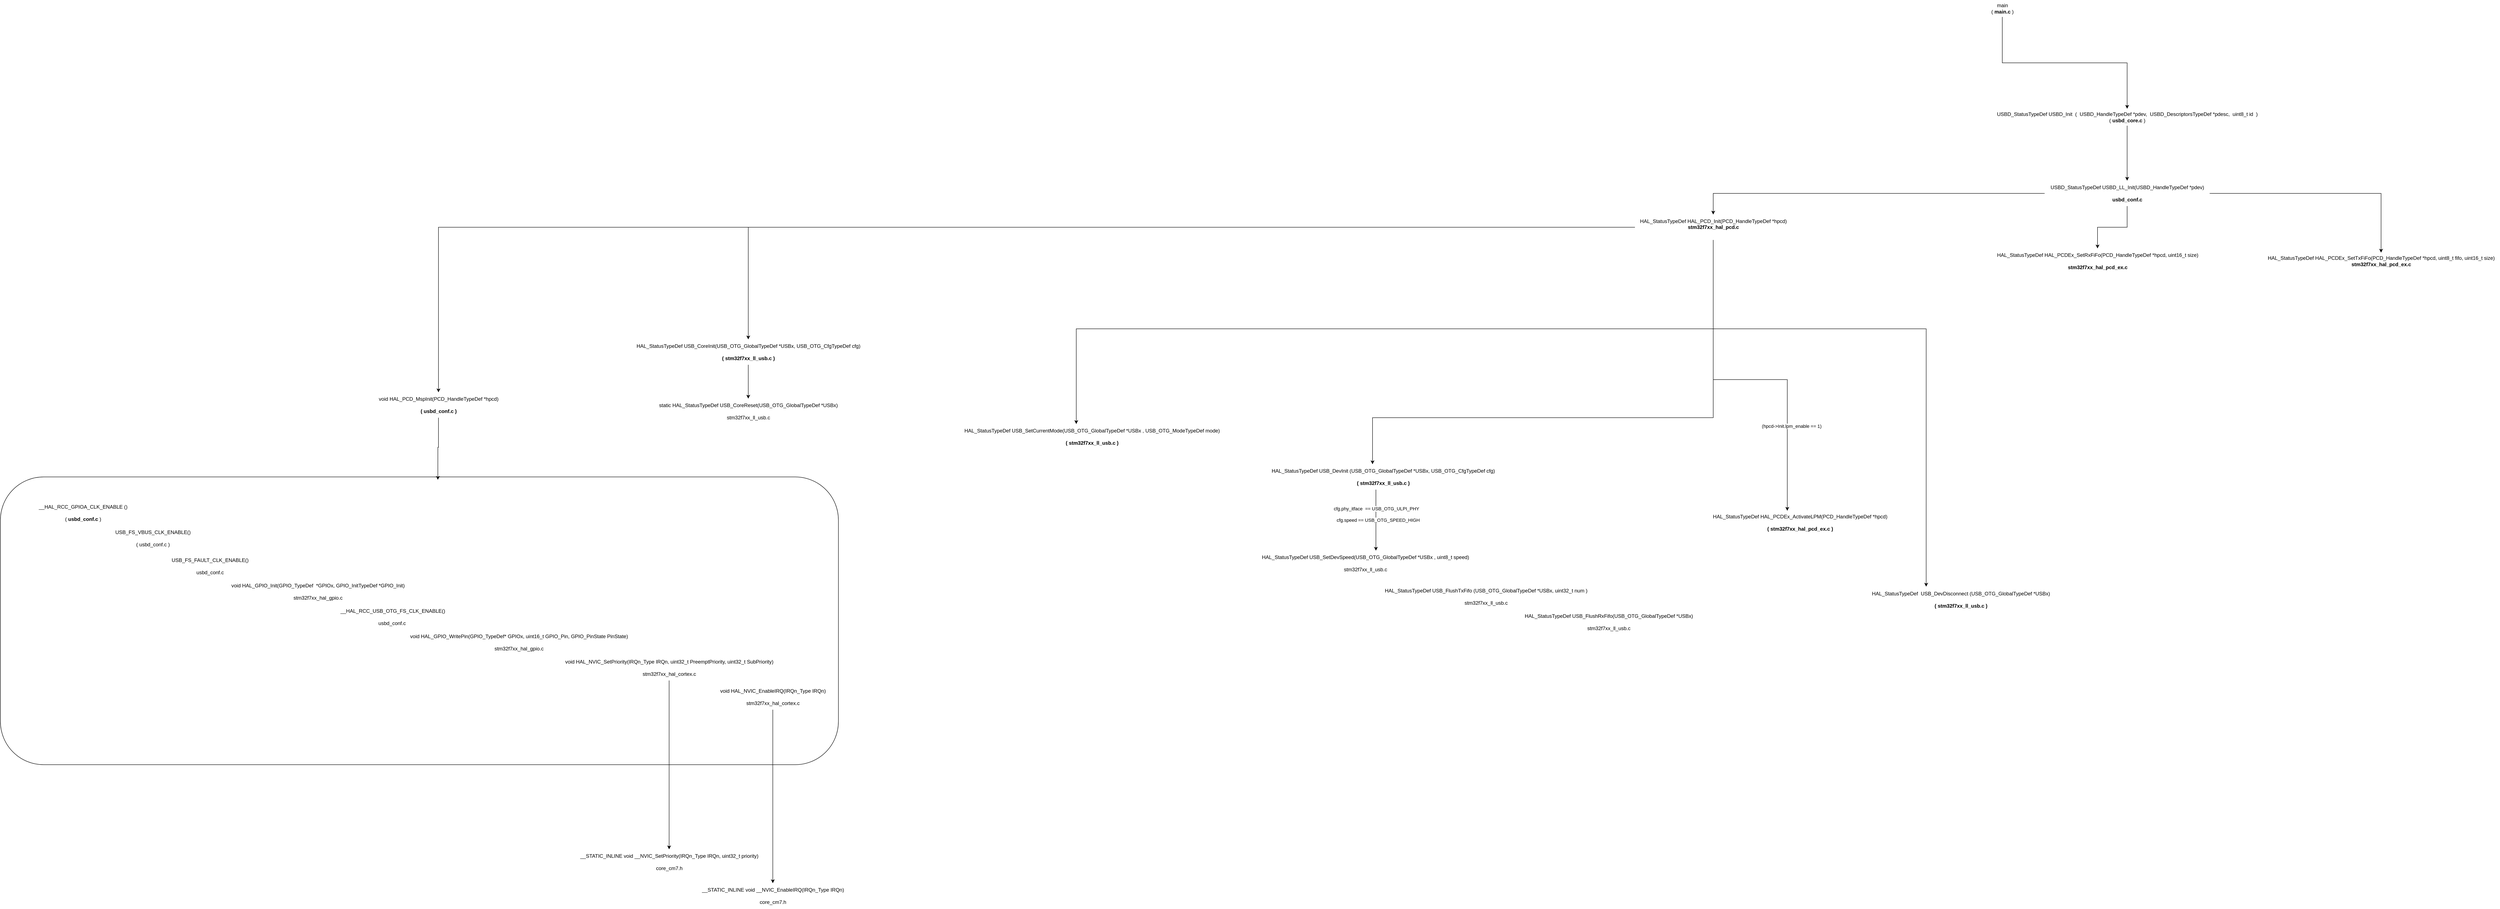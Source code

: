 <mxfile version="27.1.6" pages="2">
  <diagram name="Init Section" id="B-uzobbl4Og3ccgbKgkS">
    <mxGraphModel dx="6999" dy="1281" grid="1" gridSize="10" guides="1" tooltips="1" connect="1" arrows="1" fold="1" page="1" pageScale="1" pageWidth="827" pageHeight="1169" math="0" shadow="0">
      <root>
        <mxCell id="0" />
        <mxCell id="1" parent="0" />
        <mxCell id="60jK4ZE4Ks-oWBBnAJ2H-5" style="edgeStyle=orthogonalEdgeStyle;rounded=0;orthogonalLoop=1;jettySize=auto;html=1;" parent="1" source="60jK4ZE4Ks-oWBBnAJ2H-1" target="60jK4ZE4Ks-oWBBnAJ2H-2" edge="1">
          <mxGeometry relative="1" as="geometry" />
        </mxCell>
        <mxCell id="60jK4ZE4Ks-oWBBnAJ2H-1" value="main&lt;div&gt;( &lt;b&gt;main.c&lt;/b&gt; )&lt;/div&gt;" style="text;html=1;align=center;verticalAlign=middle;resizable=0;points=[];autosize=1;strokeColor=none;fillColor=none;" parent="1" vertex="1">
          <mxGeometry x="70" y="223" width="80" height="40" as="geometry" />
        </mxCell>
        <mxCell id="60jK4ZE4Ks-oWBBnAJ2H-7" style="edgeStyle=orthogonalEdgeStyle;rounded=0;orthogonalLoop=1;jettySize=auto;html=1;" parent="1" source="60jK4ZE4Ks-oWBBnAJ2H-2" target="60jK4ZE4Ks-oWBBnAJ2H-6" edge="1">
          <mxGeometry relative="1" as="geometry" />
        </mxCell>
        <mxCell id="60jK4ZE4Ks-oWBBnAJ2H-2" value="USBD_StatusTypeDef USBD_Init&amp;nbsp; (&amp;nbsp; USBD_HandleTypeDef *pdev,&amp;nbsp; USBD_DescriptorsTypeDef *pdesc,&amp;nbsp; uint8_t id&amp;nbsp; )&lt;div&gt;( &lt;b&gt;usbd_core.c&lt;/b&gt; )&lt;/div&gt;" style="text;html=1;align=center;verticalAlign=middle;resizable=0;points=[];autosize=1;strokeColor=none;fillColor=none;" parent="1" vertex="1">
          <mxGeometry x="85" y="480" width="640" height="40" as="geometry" />
        </mxCell>
        <mxCell id="60jK4ZE4Ks-oWBBnAJ2H-9" style="edgeStyle=orthogonalEdgeStyle;rounded=0;orthogonalLoop=1;jettySize=auto;html=1;" parent="1" source="60jK4ZE4Ks-oWBBnAJ2H-6" target="60jK4ZE4Ks-oWBBnAJ2H-8" edge="1">
          <mxGeometry relative="1" as="geometry" />
        </mxCell>
        <mxCell id="60jK4ZE4Ks-oWBBnAJ2H-13" style="edgeStyle=orthogonalEdgeStyle;rounded=0;orthogonalLoop=1;jettySize=auto;html=1;" parent="1" source="60jK4ZE4Ks-oWBBnAJ2H-6" target="60jK4ZE4Ks-oWBBnAJ2H-10" edge="1">
          <mxGeometry relative="1" as="geometry" />
        </mxCell>
        <mxCell id="60jK4ZE4Ks-oWBBnAJ2H-14" style="edgeStyle=orthogonalEdgeStyle;rounded=0;orthogonalLoop=1;jettySize=auto;html=1;" parent="1" source="60jK4ZE4Ks-oWBBnAJ2H-6" target="60jK4ZE4Ks-oWBBnAJ2H-12" edge="1">
          <mxGeometry relative="1" as="geometry" />
        </mxCell>
        <mxCell id="60jK4ZE4Ks-oWBBnAJ2H-6" value="USBD_StatusTypeDef USBD_LL_Init(USBD_HandleTypeDef *pdev)&lt;div&gt;&lt;b&gt;&lt;br&gt;&lt;/b&gt;&lt;/div&gt;&lt;div&gt;&lt;b&gt;usbd_conf.c&lt;/b&gt;&lt;/div&gt;" style="text;html=1;align=center;verticalAlign=middle;resizable=0;points=[];autosize=1;strokeColor=none;fillColor=none;" parent="1" vertex="1">
          <mxGeometry x="210" y="650" width="390" height="60" as="geometry" />
        </mxCell>
        <mxCell id="60jK4ZE4Ks-oWBBnAJ2H-20" style="edgeStyle=orthogonalEdgeStyle;rounded=0;orthogonalLoop=1;jettySize=auto;html=1;" parent="1" source="60jK4ZE4Ks-oWBBnAJ2H-8" target="60jK4ZE4Ks-oWBBnAJ2H-15" edge="1">
          <mxGeometry relative="1" as="geometry" />
        </mxCell>
        <mxCell id="60jK4ZE4Ks-oWBBnAJ2H-21" style="edgeStyle=orthogonalEdgeStyle;rounded=0;orthogonalLoop=1;jettySize=auto;html=1;" parent="1" source="60jK4ZE4Ks-oWBBnAJ2H-8" target="60jK4ZE4Ks-oWBBnAJ2H-16" edge="1">
          <mxGeometry relative="1" as="geometry" />
        </mxCell>
        <mxCell id="60jK4ZE4Ks-oWBBnAJ2H-22" style="edgeStyle=orthogonalEdgeStyle;rounded=0;orthogonalLoop=1;jettySize=auto;html=1;" parent="1" source="60jK4ZE4Ks-oWBBnAJ2H-8" target="60jK4ZE4Ks-oWBBnAJ2H-17" edge="1">
          <mxGeometry relative="1" as="geometry">
            <Array as="points">
              <mxPoint x="-573" y="1000" />
              <mxPoint x="-2078" y="1000" />
            </Array>
          </mxGeometry>
        </mxCell>
        <mxCell id="60jK4ZE4Ks-oWBBnAJ2H-23" style="edgeStyle=orthogonalEdgeStyle;rounded=0;orthogonalLoop=1;jettySize=auto;html=1;" parent="1" source="60jK4ZE4Ks-oWBBnAJ2H-8" target="60jK4ZE4Ks-oWBBnAJ2H-18" edge="1">
          <mxGeometry relative="1" as="geometry">
            <Array as="points">
              <mxPoint x="-573" y="1210" />
              <mxPoint x="-1378" y="1210" />
            </Array>
          </mxGeometry>
        </mxCell>
        <mxCell id="60jK4ZE4Ks-oWBBnAJ2H-24" style="edgeStyle=orthogonalEdgeStyle;rounded=0;orthogonalLoop=1;jettySize=auto;html=1;" parent="1" source="60jK4ZE4Ks-oWBBnAJ2H-8" target="60jK4ZE4Ks-oWBBnAJ2H-19" edge="1">
          <mxGeometry relative="1" as="geometry">
            <Array as="points">
              <mxPoint x="-573" y="1120" />
              <mxPoint x="-398" y="1120" />
            </Array>
          </mxGeometry>
        </mxCell>
        <mxCell id="60jK4ZE4Ks-oWBBnAJ2H-25" value="(hpcd-&amp;gt;Init.lpm_enable == 1)" style="edgeLabel;html=1;align=center;verticalAlign=middle;resizable=0;points=[];" parent="60jK4ZE4Ks-oWBBnAJ2H-24" vertex="1" connectable="0">
          <mxGeometry x="0.518" y="-2" relative="1" as="geometry">
            <mxPoint x="12" y="-4" as="offset" />
          </mxGeometry>
        </mxCell>
        <mxCell id="60jK4ZE4Ks-oWBBnAJ2H-8" value="HAL_StatusTypeDef HAL_PCD_Init(PCD_HandleTypeDef *hpcd)&lt;div&gt;&lt;b&gt;stm32f7xx_hal_pcd.c&lt;/b&gt;&lt;br&gt;&lt;div&gt;&lt;br&gt;&lt;/div&gt;&lt;/div&gt;" style="text;html=1;align=center;verticalAlign=middle;resizable=0;points=[];autosize=1;strokeColor=none;fillColor=none;" parent="1" vertex="1">
          <mxGeometry x="-758" y="730" width="370" height="60" as="geometry" />
        </mxCell>
        <mxCell id="60jK4ZE4Ks-oWBBnAJ2H-10" value="HAL_StatusTypeDef HAL_PCDEx_SetRxFiFo(PCD_HandleTypeDef *hpcd, uint16_t size)&lt;div&gt;&lt;b&gt;&lt;br&gt;&lt;/b&gt;&lt;/div&gt;&lt;div&gt;&lt;b&gt;stm32f7xx_hal_pcd_ex.c&lt;/b&gt;&lt;/div&gt;" style="text;html=1;align=center;verticalAlign=middle;resizable=0;points=[];autosize=1;strokeColor=none;fillColor=none;" parent="1" vertex="1">
          <mxGeometry x="85" y="810" width="500" height="60" as="geometry" />
        </mxCell>
        <mxCell id="60jK4ZE4Ks-oWBBnAJ2H-12" value="HAL_StatusTypeDef HAL_PCDEx_SetTxFiFo(PCD_HandleTypeDef *hpcd, uint8_t fifo, uint16_t size)&lt;div&gt;&lt;b&gt;stm32f7xx_hal_pcd_ex.c&lt;/b&gt;&lt;/div&gt;" style="text;html=1;align=center;verticalAlign=middle;resizable=0;points=[];autosize=1;strokeColor=none;fillColor=none;" parent="1" vertex="1">
          <mxGeometry x="725" y="820" width="560" height="40" as="geometry" />
        </mxCell>
        <mxCell id="60jK4ZE4Ks-oWBBnAJ2H-15" value="void HAL_PCD_MspInit(PCD_HandleTypeDef *hpcd)&lt;div&gt;&lt;br&gt;&lt;/div&gt;&lt;div&gt;&lt;b&gt;( usbd_conf.c )&lt;/b&gt;&lt;/div&gt;" style="text;html=1;align=center;verticalAlign=middle;resizable=0;points=[];autosize=1;strokeColor=none;fillColor=none;" parent="1" vertex="1">
          <mxGeometry x="-3740" y="1150" width="310" height="60" as="geometry" />
        </mxCell>
        <mxCell id="NJ-oHcCMahYkHnb02j0Y-9" style="edgeStyle=orthogonalEdgeStyle;rounded=0;orthogonalLoop=1;jettySize=auto;html=1;" edge="1" parent="1" source="60jK4ZE4Ks-oWBBnAJ2H-16" target="NJ-oHcCMahYkHnb02j0Y-1">
          <mxGeometry relative="1" as="geometry" />
        </mxCell>
        <mxCell id="60jK4ZE4Ks-oWBBnAJ2H-16" value="HAL_StatusTypeDef USB_CoreInit(USB_OTG_GlobalTypeDef *USBx, USB_OTG_CfgTypeDef cfg)&lt;div&gt;&lt;br&gt;&lt;/div&gt;&lt;div&gt;&lt;b&gt;( stm32f7xx_ll_usb.c )&lt;/b&gt;&lt;/div&gt;" style="text;html=1;align=center;verticalAlign=middle;resizable=0;points=[];autosize=1;strokeColor=none;fillColor=none;" parent="1" vertex="1">
          <mxGeometry x="-3128" y="1025" width="550" height="60" as="geometry" />
        </mxCell>
        <mxCell id="60jK4ZE4Ks-oWBBnAJ2H-17" value="HAL_StatusTypeDef USB_SetCurrentMode(USB_OTG_GlobalTypeDef *USBx , USB_OTG_ModeTypeDef mode)&lt;div&gt;&lt;br&gt;&lt;/div&gt;&lt;div&gt;&lt;b&gt;( stm32f7xx_ll_usb.c )&lt;/b&gt;&lt;/div&gt;" style="text;html=1;align=center;verticalAlign=middle;resizable=0;points=[];autosize=1;strokeColor=none;fillColor=none;" parent="1" vertex="1">
          <mxGeometry x="-2356" y="1225" width="630" height="60" as="geometry" />
        </mxCell>
        <mxCell id="NJ-oHcCMahYkHnb02j0Y-3" style="edgeStyle=orthogonalEdgeStyle;rounded=0;orthogonalLoop=1;jettySize=auto;html=1;" edge="1" parent="1" source="60jK4ZE4Ks-oWBBnAJ2H-18" target="NJ-oHcCMahYkHnb02j0Y-2">
          <mxGeometry relative="1" as="geometry">
            <Array as="points">
              <mxPoint x="-1370" y="1430" />
              <mxPoint x="-1370" y="1430" />
            </Array>
          </mxGeometry>
        </mxCell>
        <mxCell id="NJ-oHcCMahYkHnb02j0Y-4" value="cfg.phy_itface&amp;nbsp; == USB_OTG_ULPI_PHY" style="edgeLabel;html=1;align=center;verticalAlign=middle;resizable=0;points=[];" vertex="1" connectable="0" parent="NJ-oHcCMahYkHnb02j0Y-3">
          <mxGeometry x="-0.394" y="1" relative="1" as="geometry">
            <mxPoint y="1" as="offset" />
          </mxGeometry>
        </mxCell>
        <mxCell id="NJ-oHcCMahYkHnb02j0Y-5" value="cfg.speed == USB_OTG_SPEED_HIGH" style="edgeLabel;html=1;align=center;verticalAlign=middle;resizable=0;points=[];" vertex="1" connectable="0" parent="NJ-oHcCMahYkHnb02j0Y-3">
          <mxGeometry x="-0.023" y="5" relative="1" as="geometry">
            <mxPoint y="1" as="offset" />
          </mxGeometry>
        </mxCell>
        <mxCell id="60jK4ZE4Ks-oWBBnAJ2H-18" value="HAL_StatusTypeDef USB_DevInit (USB_OTG_GlobalTypeDef *USBx, USB_OTG_CfgTypeDef cfg)&lt;div&gt;&lt;br&gt;&lt;/div&gt;&lt;div&gt;&lt;b&gt;(&amp;nbsp;stm32f7xx_ll_usb.c )&lt;/b&gt;&lt;/div&gt;" style="text;html=1;align=center;verticalAlign=middle;resizable=0;points=[];autosize=1;strokeColor=none;fillColor=none;" parent="1" vertex="1">
          <mxGeometry x="-1628" y="1320" width="550" height="60" as="geometry" />
        </mxCell>
        <mxCell id="xz1n0p6V88gExpHmgj5U-10" value="&lt;div style=&quot;text-wrap-mode: nowrap;&quot;&gt;&lt;br&gt;&lt;/div&gt;" style="rounded=1;whiteSpace=wrap;html=1;gradientColor=none;" parent="1" vertex="1">
          <mxGeometry x="-4620" y="1350" width="1980" height="680" as="geometry" />
        </mxCell>
        <mxCell id="60jK4ZE4Ks-oWBBnAJ2H-19" value="HAL_StatusTypeDef HAL_PCDEx_ActivateLPM(PCD_HandleTypeDef *hpcd)&lt;div&gt;&lt;br&gt;&lt;/div&gt;&lt;div&gt;&lt;b&gt;(&amp;nbsp;stm32f7xx_hal_pcd_ex.c )&lt;/b&gt;&lt;/div&gt;&lt;div&gt;&lt;br&gt;&lt;/div&gt;" style="text;html=1;align=center;verticalAlign=middle;resizable=0;points=[];autosize=1;strokeColor=none;fillColor=none;" parent="1" vertex="1">
          <mxGeometry x="-588" y="1430" width="440" height="70" as="geometry" />
        </mxCell>
        <mxCell id="60jK4ZE4Ks-oWBBnAJ2H-26" value="HAL_StatusTypeDef&amp;nbsp; USB_DevDisconnect (USB_OTG_GlobalTypeDef *USBx)&lt;div&gt;&lt;br&gt;&lt;/div&gt;&lt;div&gt;&lt;b&gt;(&amp;nbsp;stm32f7xx_ll_usb.c )&lt;/b&gt;&lt;/div&gt;" style="text;html=1;align=center;verticalAlign=middle;resizable=0;points=[];autosize=1;strokeColor=none;fillColor=none;" parent="1" vertex="1">
          <mxGeometry x="-208" y="1610" width="440" height="60" as="geometry" />
        </mxCell>
        <mxCell id="xz1n0p6V88gExpHmgj5U-1" value="__HAL_RCC_GPIOA_CLK_ENABLE ()&lt;div&gt;&lt;br&gt;&lt;/div&gt;&lt;div&gt;( &lt;b&gt;usbd_conf.c&lt;/b&gt; )&lt;/div&gt;" style="text;html=1;align=center;verticalAlign=middle;resizable=0;points=[];autosize=1;strokeColor=none;fillColor=none;" parent="1" vertex="1">
          <mxGeometry x="-4540" y="1405" width="230" height="60" as="geometry" />
        </mxCell>
        <mxCell id="xz1n0p6V88gExpHmgj5U-2" value="USB_FS_VBUS_CLK_ENABLE()&lt;div&gt;&lt;br&gt;&lt;/div&gt;&lt;div&gt;( usbd_conf.c )&lt;/div&gt;" style="text;html=1;align=center;verticalAlign=middle;resizable=0;points=[];autosize=1;strokeColor=none;fillColor=none;" parent="1" vertex="1">
          <mxGeometry x="-4360" y="1465" width="200" height="60" as="geometry" />
        </mxCell>
        <mxCell id="xz1n0p6V88gExpHmgj5U-3" value="USB_FS_FAULT_CLK_ENABLE()&lt;div&gt;&lt;br&gt;&lt;/div&gt;&lt;div&gt;usbd_conf.c&lt;/div&gt;" style="text;html=1;align=center;verticalAlign=middle;resizable=0;points=[];autosize=1;strokeColor=none;fillColor=none;" parent="1" vertex="1">
          <mxGeometry x="-4230" y="1531" width="210" height="60" as="geometry" />
        </mxCell>
        <mxCell id="xz1n0p6V88gExpHmgj5U-4" value="void HAL_GPIO_Init(GPIO_TypeDef&amp;nbsp; *GPIOx, GPIO_InitTypeDef *GPIO_Init)&lt;div&gt;&lt;br&gt;&lt;/div&gt;&lt;div&gt;stm32f7xx_hal_gpio.c&lt;/div&gt;" style="text;html=1;align=center;verticalAlign=middle;resizable=0;points=[];autosize=1;strokeColor=none;fillColor=none;" parent="1" vertex="1">
          <mxGeometry x="-4085" y="1591" width="430" height="60" as="geometry" />
        </mxCell>
        <mxCell id="xz1n0p6V88gExpHmgj5U-5" value="&amp;nbsp;__HAL_RCC_USB_OTG_FS_CLK_ENABLE()&lt;div&gt;&lt;br&gt;&lt;/div&gt;&lt;div&gt;usbd_conf.c&lt;/div&gt;" style="text;html=1;align=center;verticalAlign=middle;resizable=0;points=[];autosize=1;strokeColor=none;fillColor=none;" parent="1" vertex="1">
          <mxGeometry x="-3830" y="1651" width="270" height="60" as="geometry" />
        </mxCell>
        <mxCell id="xz1n0p6V88gExpHmgj5U-6" value="void HAL_GPIO_WritePin(GPIO_TypeDef* GPIOx, uint16_t GPIO_Pin, GPIO_PinState PinState)&lt;div&gt;&lt;br&gt;&lt;/div&gt;&lt;div&gt;stm32f7xx_hal_gpio.c&lt;/div&gt;" style="text;html=1;align=center;verticalAlign=middle;resizable=0;points=[];autosize=1;strokeColor=none;fillColor=none;" parent="1" vertex="1">
          <mxGeometry x="-3665" y="1711" width="540" height="60" as="geometry" />
        </mxCell>
        <mxCell id="xz1n0p6V88gExpHmgj5U-13" style="edgeStyle=orthogonalEdgeStyle;rounded=0;orthogonalLoop=1;jettySize=auto;html=1;" parent="1" source="xz1n0p6V88gExpHmgj5U-7" target="xz1n0p6V88gExpHmgj5U-12" edge="1">
          <mxGeometry relative="1" as="geometry" />
        </mxCell>
        <mxCell id="xz1n0p6V88gExpHmgj5U-7" value="void HAL_NVIC_SetPriority(IRQn_Type IRQn, uint32_t PreemptPriority, uint32_t SubPriority)&lt;div&gt;&lt;br&gt;&lt;/div&gt;&lt;div&gt;stm32f7xx_hal_cortex.c&lt;/div&gt;" style="text;html=1;align=center;verticalAlign=middle;resizable=0;points=[];autosize=1;strokeColor=none;fillColor=none;" parent="1" vertex="1">
          <mxGeometry x="-3300" y="1771" width="520" height="60" as="geometry" />
        </mxCell>
        <mxCell id="xz1n0p6V88gExpHmgj5U-15" style="edgeStyle=orthogonalEdgeStyle;rounded=0;orthogonalLoop=1;jettySize=auto;html=1;" parent="1" source="xz1n0p6V88gExpHmgj5U-8" target="xz1n0p6V88gExpHmgj5U-14" edge="1">
          <mxGeometry relative="1" as="geometry" />
        </mxCell>
        <mxCell id="xz1n0p6V88gExpHmgj5U-8" value="void HAL_NVIC_EnableIRQ(IRQn_Type IRQn)&lt;div&gt;&lt;br&gt;&lt;/div&gt;&lt;div&gt;stm32f7xx_hal_cortex.c&lt;/div&gt;" style="text;html=1;align=center;verticalAlign=middle;resizable=0;points=[];autosize=1;strokeColor=none;fillColor=none;" parent="1" vertex="1">
          <mxGeometry x="-2930" y="1840" width="270" height="60" as="geometry" />
        </mxCell>
        <mxCell id="xz1n0p6V88gExpHmgj5U-11" style="edgeStyle=orthogonalEdgeStyle;rounded=0;orthogonalLoop=1;jettySize=auto;html=1;entryX=0.522;entryY=0.01;entryDx=0;entryDy=0;entryPerimeter=0;" parent="1" source="60jK4ZE4Ks-oWBBnAJ2H-15" target="xz1n0p6V88gExpHmgj5U-10" edge="1">
          <mxGeometry relative="1" as="geometry" />
        </mxCell>
        <mxCell id="xz1n0p6V88gExpHmgj5U-12" value="__STATIC_INLINE void __NVIC_SetPriority(IRQn_Type IRQn, uint32_t priority)&lt;div&gt;&lt;br&gt;&lt;/div&gt;&lt;div&gt;core_cm7.h&lt;/div&gt;" style="text;html=1;align=center;verticalAlign=middle;resizable=0;points=[];autosize=1;strokeColor=none;fillColor=none;" parent="1" vertex="1">
          <mxGeometry x="-3260" y="2230" width="440" height="60" as="geometry" />
        </mxCell>
        <mxCell id="xz1n0p6V88gExpHmgj5U-14" value="__STATIC_INLINE void __NVIC_EnableIRQ(IRQn_Type IRQn)&lt;div&gt;&lt;br&gt;&lt;/div&gt;&lt;div&gt;core_cm7.h&lt;/div&gt;" style="text;html=1;align=center;verticalAlign=middle;resizable=0;points=[];autosize=1;strokeColor=none;fillColor=none;" parent="1" vertex="1">
          <mxGeometry x="-2975" y="2310" width="360" height="60" as="geometry" />
        </mxCell>
        <mxCell id="NJ-oHcCMahYkHnb02j0Y-1" value="static HAL_StatusTypeDef USB_CoreReset(USB_OTG_GlobalTypeDef *USBx)&lt;div&gt;&lt;br&gt;&lt;/div&gt;&lt;div&gt;stm32f7xx_ll_usb.c&lt;/div&gt;" style="text;html=1;align=center;verticalAlign=middle;resizable=0;points=[];autosize=1;strokeColor=none;fillColor=none;" vertex="1" parent="1">
          <mxGeometry x="-3078" y="1165" width="450" height="60" as="geometry" />
        </mxCell>
        <mxCell id="NJ-oHcCMahYkHnb02j0Y-2" value="HAL_StatusTypeDef USB_SetDevSpeed(USB_OTG_GlobalTypeDef *USBx , uint8_t speed)&lt;div&gt;&lt;br&gt;&lt;/div&gt;&lt;div&gt;stm32f7xx_ll_usb.c&lt;/div&gt;" style="text;html=1;align=center;verticalAlign=middle;resizable=0;points=[];autosize=1;strokeColor=none;fillColor=none;" vertex="1" parent="1">
          <mxGeometry x="-1650" y="1524.29" width="510" height="60" as="geometry" />
        </mxCell>
        <mxCell id="NJ-oHcCMahYkHnb02j0Y-6" value="HAL_StatusTypeDef USB_FlushTxFifo (USB_OTG_GlobalTypeDef *USBx, uint32_t num )&lt;div&gt;&lt;br&gt;&lt;/div&gt;&lt;div&gt;stm32f7xx_ll_usb.c&lt;/div&gt;" style="text;html=1;align=center;verticalAlign=middle;resizable=0;points=[];autosize=1;strokeColor=none;fillColor=none;" vertex="1" parent="1">
          <mxGeometry x="-1360" y="1603.29" width="500" height="60" as="geometry" />
        </mxCell>
        <mxCell id="NJ-oHcCMahYkHnb02j0Y-7" value="HAL_StatusTypeDef USB_FlushRxFifo(USB_OTG_GlobalTypeDef *USBx)&lt;div&gt;&lt;br&gt;&lt;/div&gt;&lt;div&gt;stm32f7xx_ll_usb.c&lt;/div&gt;" style="text;html=1;align=center;verticalAlign=middle;resizable=0;points=[];autosize=1;strokeColor=none;fillColor=none;" vertex="1" parent="1">
          <mxGeometry x="-1030" y="1663.29" width="420" height="60" as="geometry" />
        </mxCell>
        <mxCell id="NJ-oHcCMahYkHnb02j0Y-8" style="edgeStyle=orthogonalEdgeStyle;rounded=0;orthogonalLoop=1;jettySize=auto;html=1;entryX=0.314;entryY=-0.013;entryDx=0;entryDy=0;entryPerimeter=0;" edge="1" parent="1" source="60jK4ZE4Ks-oWBBnAJ2H-8" target="60jK4ZE4Ks-oWBBnAJ2H-26">
          <mxGeometry relative="1" as="geometry">
            <Array as="points">
              <mxPoint x="-573" y="1000" />
              <mxPoint x="-70" y="1000" />
            </Array>
          </mxGeometry>
        </mxCell>
      </root>
    </mxGraphModel>
  </diagram>
  <diagram id="vYwPoL3B_JDstKhWTVcn" name="Page-2">
    <mxGraphModel dx="1426" dy="897" grid="1" gridSize="10" guides="1" tooltips="1" connect="1" arrows="1" fold="1" page="1" pageScale="1" pageWidth="827" pageHeight="1169" math="0" shadow="0">
      <root>
        <mxCell id="0" />
        <mxCell id="1" parent="0" />
        <mxCell id="URnznOVDIbkdvUrCC49K-1" value="HAL_PCD_MspInit" style="text;html=1;align=center;verticalAlign=middle;resizable=0;points=[];autosize=1;strokeColor=none;fillColor=none;" vertex="1" parent="1">
          <mxGeometry x="170" y="208" width="120" height="30" as="geometry" />
        </mxCell>
      </root>
    </mxGraphModel>
  </diagram>
</mxfile>

